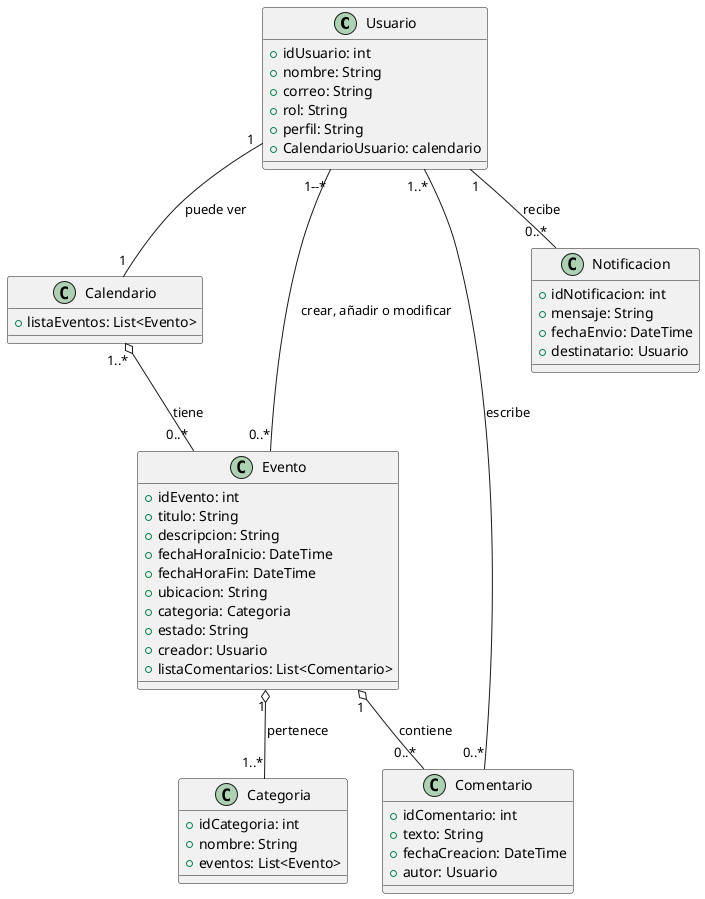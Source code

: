 @startuml

class Usuario {
    +idUsuario: int
    +nombre: String
    +correo: String
    +rol: String
    +perfil: String
    +CalendarioUsuario: calendario
}

class Calendario {
    +listaEventos: List<Evento>
}

class Evento {
    +idEvento: int
    +titulo: String
    +descripcion: String
    +fechaHoraInicio: DateTime
    +fechaHoraFin: DateTime
    +ubicacion: String
    +categoria: Categoria
    +estado: String
    +creador: Usuario
    +listaComentarios: List<Comentario>
}

class Comentario {
    +idComentario: int
    +texto: String
    +fechaCreacion: DateTime
    +autor: Usuario
}

class Categoria {
    +idCategoria: int
    +nombre: String
    +eventos: List<Evento>
}

class Notificacion {
    +idNotificacion: int
    +mensaje: String
    +fechaEnvio: DateTime
    +destinatario: Usuario
}

Usuario "1--*" -- "0..*" Evento : crear, añadir o modificar
Usuario "1..*" -- "0..*" Comentario : escribe
Evento "1" o-- "0..*" Comentario : contiene
Evento "1" o-- "1..*" Categoria : pertenece
Usuario "1" -- "0..*" Notificacion : recibe
Usuario "1" -- "1" Calendario : puede ver
Calendario "1..*" o-- "0..*" Evento: tiene

@enduml
